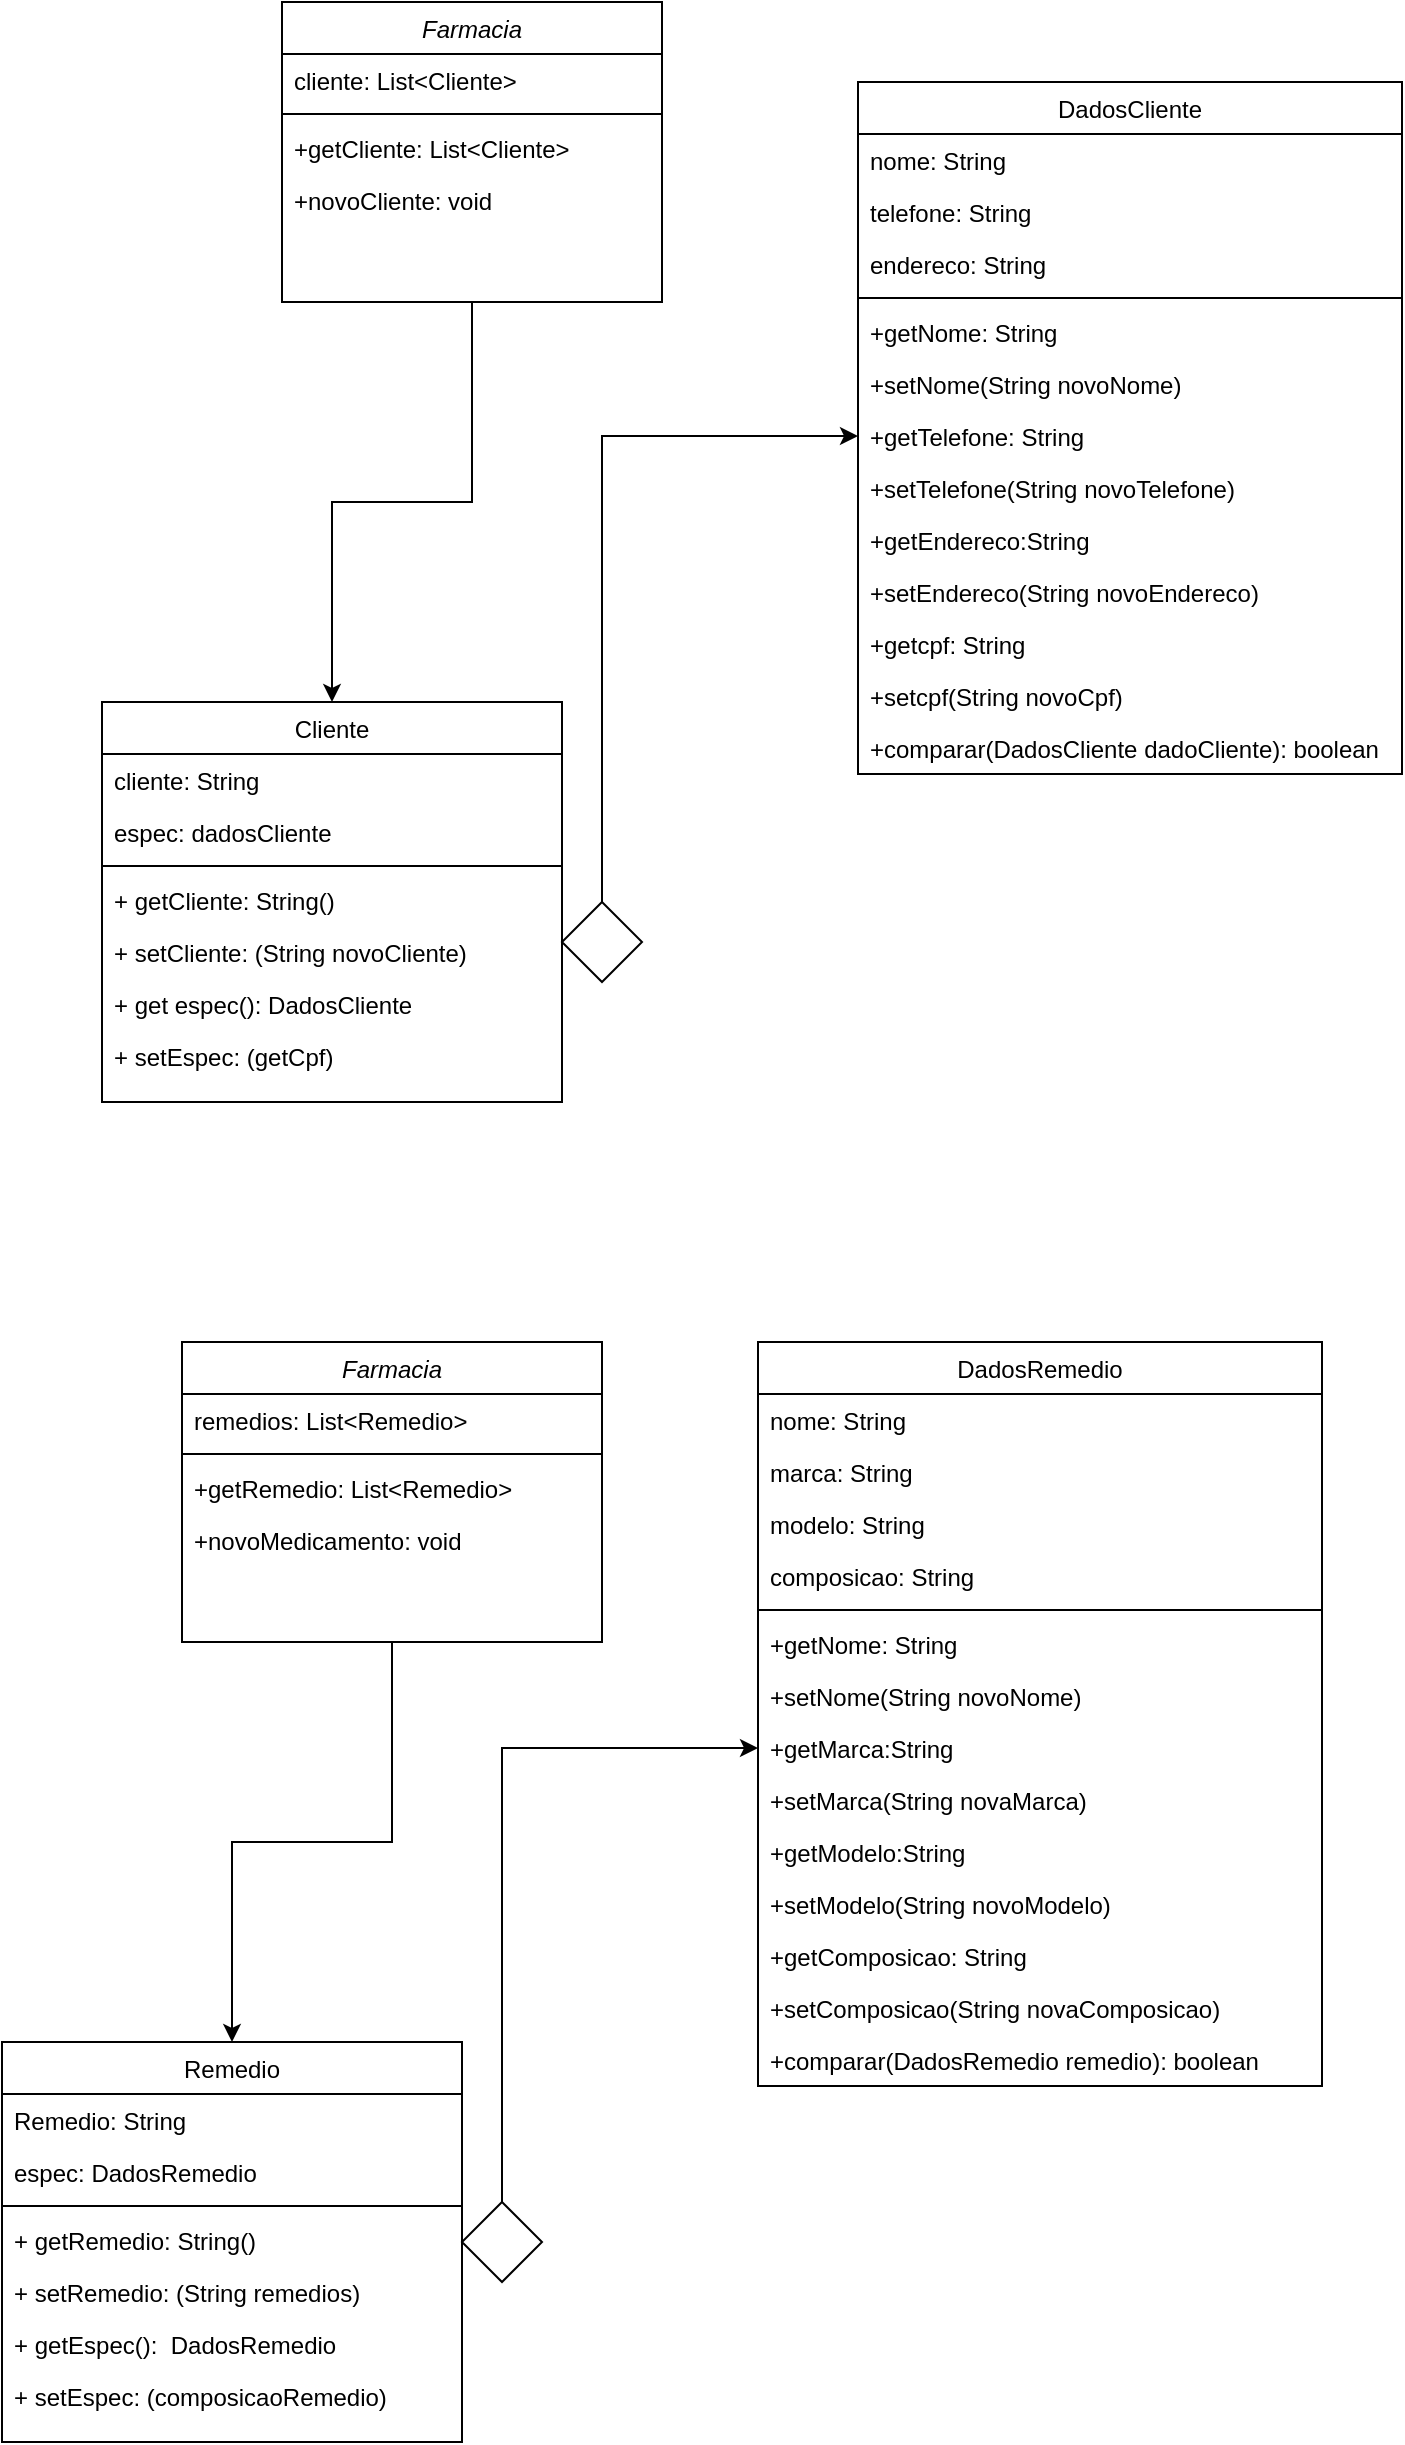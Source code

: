 <mxfile version="20.6.0" type="github">
  <diagram id="C5RBs43oDa-KdzZeNtuy" name="Page-1">
    <mxGraphModel dx="997" dy="559" grid="1" gridSize="10" guides="1" tooltips="1" connect="1" arrows="1" fold="1" page="1" pageScale="1" pageWidth="827" pageHeight="1169" math="0" shadow="0">
      <root>
        <mxCell id="WIyWlLk6GJQsqaUBKTNV-0" />
        <mxCell id="WIyWlLk6GJQsqaUBKTNV-1" parent="WIyWlLk6GJQsqaUBKTNV-0" />
        <mxCell id="He-j1hIllEus8yBhyn8U-4" style="edgeStyle=orthogonalEdgeStyle;rounded=0;orthogonalLoop=1;jettySize=auto;html=1;" parent="WIyWlLk6GJQsqaUBKTNV-1" source="zkfFHV4jXpPFQw0GAbJ--0" target="zkfFHV4jXpPFQw0GAbJ--6" edge="1">
          <mxGeometry relative="1" as="geometry" />
        </mxCell>
        <mxCell id="zkfFHV4jXpPFQw0GAbJ--0" value="Farmacia" style="swimlane;fontStyle=2;align=center;verticalAlign=top;childLayout=stackLayout;horizontal=1;startSize=26;horizontalStack=0;resizeParent=1;resizeLast=0;collapsible=1;marginBottom=0;rounded=0;shadow=0;strokeWidth=1;" parent="WIyWlLk6GJQsqaUBKTNV-1" vertex="1">
          <mxGeometry x="220" y="50" width="190" height="150" as="geometry">
            <mxRectangle x="230" y="140" width="160" height="26" as="alternateBounds" />
          </mxGeometry>
        </mxCell>
        <mxCell id="zkfFHV4jXpPFQw0GAbJ--1" value="cliente: List&lt;Cliente&gt;" style="text;align=left;verticalAlign=top;spacingLeft=4;spacingRight=4;overflow=hidden;rotatable=0;points=[[0,0.5],[1,0.5]];portConstraint=eastwest;" parent="zkfFHV4jXpPFQw0GAbJ--0" vertex="1">
          <mxGeometry y="26" width="190" height="26" as="geometry" />
        </mxCell>
        <mxCell id="zkfFHV4jXpPFQw0GAbJ--4" value="" style="line;html=1;strokeWidth=1;align=left;verticalAlign=middle;spacingTop=-1;spacingLeft=3;spacingRight=3;rotatable=0;labelPosition=right;points=[];portConstraint=eastwest;" parent="zkfFHV4jXpPFQw0GAbJ--0" vertex="1">
          <mxGeometry y="52" width="190" height="8" as="geometry" />
        </mxCell>
        <mxCell id="zkfFHV4jXpPFQw0GAbJ--5" value="+getCliente: List&lt;Cliente&gt;&#xa;" style="text;align=left;verticalAlign=top;spacingLeft=4;spacingRight=4;overflow=hidden;rotatable=0;points=[[0,0.5],[1,0.5]];portConstraint=eastwest;" parent="zkfFHV4jXpPFQw0GAbJ--0" vertex="1">
          <mxGeometry y="60" width="190" height="26" as="geometry" />
        </mxCell>
        <mxCell id="GU5w6g19oGpo73w7y9_c-10" value="+novoCliente: void" style="text;align=left;verticalAlign=top;spacingLeft=4;spacingRight=4;overflow=hidden;rotatable=0;points=[[0,0.5],[1,0.5]];portConstraint=eastwest;" parent="zkfFHV4jXpPFQw0GAbJ--0" vertex="1">
          <mxGeometry y="86" width="190" height="26" as="geometry" />
        </mxCell>
        <mxCell id="zkfFHV4jXpPFQw0GAbJ--6" value="Cliente&#xa;" style="swimlane;fontStyle=0;align=center;verticalAlign=top;childLayout=stackLayout;horizontal=1;startSize=26;horizontalStack=0;resizeParent=1;resizeLast=0;collapsible=1;marginBottom=0;rounded=0;shadow=0;strokeWidth=1;" parent="WIyWlLk6GJQsqaUBKTNV-1" vertex="1">
          <mxGeometry x="130" y="400" width="230" height="200" as="geometry">
            <mxRectangle x="130" y="380" width="160" height="26" as="alternateBounds" />
          </mxGeometry>
        </mxCell>
        <mxCell id="zkfFHV4jXpPFQw0GAbJ--7" value="cliente: String" style="text;align=left;verticalAlign=top;spacingLeft=4;spacingRight=4;overflow=hidden;rotatable=0;points=[[0,0.5],[1,0.5]];portConstraint=eastwest;" parent="zkfFHV4jXpPFQw0GAbJ--6" vertex="1">
          <mxGeometry y="26" width="230" height="26" as="geometry" />
        </mxCell>
        <mxCell id="zkfFHV4jXpPFQw0GAbJ--8" value="espec: dadosCliente" style="text;align=left;verticalAlign=top;spacingLeft=4;spacingRight=4;overflow=hidden;rotatable=0;points=[[0,0.5],[1,0.5]];portConstraint=eastwest;rounded=0;shadow=0;html=0;" parent="zkfFHV4jXpPFQw0GAbJ--6" vertex="1">
          <mxGeometry y="52" width="230" height="26" as="geometry" />
        </mxCell>
        <mxCell id="zkfFHV4jXpPFQw0GAbJ--9" value="" style="line;html=1;strokeWidth=1;align=left;verticalAlign=middle;spacingTop=-1;spacingLeft=3;spacingRight=3;rotatable=0;labelPosition=right;points=[];portConstraint=eastwest;" parent="zkfFHV4jXpPFQw0GAbJ--6" vertex="1">
          <mxGeometry y="78" width="230" height="8" as="geometry" />
        </mxCell>
        <mxCell id="zkfFHV4jXpPFQw0GAbJ--10" value="+ getCliente: String()" style="text;align=left;verticalAlign=top;spacingLeft=4;spacingRight=4;overflow=hidden;rotatable=0;points=[[0,0.5],[1,0.5]];portConstraint=eastwest;fontStyle=0;strokeColor=none;" parent="zkfFHV4jXpPFQw0GAbJ--6" vertex="1">
          <mxGeometry y="86" width="230" height="26" as="geometry" />
        </mxCell>
        <mxCell id="zkfFHV4jXpPFQw0GAbJ--11" value="+ setCliente: (String novoCliente)" style="text;align=left;verticalAlign=top;spacingLeft=4;spacingRight=4;overflow=hidden;rotatable=0;points=[[0,0.5],[1,0.5]];portConstraint=eastwest;" parent="zkfFHV4jXpPFQw0GAbJ--6" vertex="1">
          <mxGeometry y="112" width="230" height="26" as="geometry" />
        </mxCell>
        <mxCell id="GU5w6g19oGpo73w7y9_c-11" value="+ get espec(): DadosCliente" style="text;align=left;verticalAlign=top;spacingLeft=4;spacingRight=4;overflow=hidden;rotatable=0;points=[[0,0.5],[1,0.5]];portConstraint=eastwest;" parent="zkfFHV4jXpPFQw0GAbJ--6" vertex="1">
          <mxGeometry y="138" width="230" height="26" as="geometry" />
        </mxCell>
        <mxCell id="GU5w6g19oGpo73w7y9_c-12" value="+ setEspec: (getCpf)" style="text;align=left;verticalAlign=top;spacingLeft=4;spacingRight=4;overflow=hidden;rotatable=0;points=[[0,0.5],[1,0.5]];portConstraint=eastwest;" parent="zkfFHV4jXpPFQw0GAbJ--6" vertex="1">
          <mxGeometry y="164" width="230" height="26" as="geometry" />
        </mxCell>
        <mxCell id="zkfFHV4jXpPFQw0GAbJ--17" value="DadosCliente" style="swimlane;fontStyle=0;align=center;verticalAlign=top;childLayout=stackLayout;horizontal=1;startSize=26;horizontalStack=0;resizeParent=1;resizeLast=0;collapsible=1;marginBottom=0;rounded=0;shadow=0;strokeWidth=1;" parent="WIyWlLk6GJQsqaUBKTNV-1" vertex="1">
          <mxGeometry x="508" y="90" width="272" height="346" as="geometry">
            <mxRectangle x="550" y="140" width="160" height="26" as="alternateBounds" />
          </mxGeometry>
        </mxCell>
        <mxCell id="zkfFHV4jXpPFQw0GAbJ--18" value="nome: String" style="text;align=left;verticalAlign=top;spacingLeft=4;spacingRight=4;overflow=hidden;rotatable=0;points=[[0,0.5],[1,0.5]];portConstraint=eastwest;" parent="zkfFHV4jXpPFQw0GAbJ--17" vertex="1">
          <mxGeometry y="26" width="272" height="26" as="geometry" />
        </mxCell>
        <mxCell id="zkfFHV4jXpPFQw0GAbJ--19" value="telefone: String" style="text;align=left;verticalAlign=top;spacingLeft=4;spacingRight=4;overflow=hidden;rotatable=0;points=[[0,0.5],[1,0.5]];portConstraint=eastwest;rounded=0;shadow=0;html=0;" parent="zkfFHV4jXpPFQw0GAbJ--17" vertex="1">
          <mxGeometry y="52" width="272" height="26" as="geometry" />
        </mxCell>
        <mxCell id="zkfFHV4jXpPFQw0GAbJ--20" value="endereco: String" style="text;align=left;verticalAlign=top;spacingLeft=4;spacingRight=4;overflow=hidden;rotatable=0;points=[[0,0.5],[1,0.5]];portConstraint=eastwest;rounded=0;shadow=0;html=0;" parent="zkfFHV4jXpPFQw0GAbJ--17" vertex="1">
          <mxGeometry y="78" width="272" height="26" as="geometry" />
        </mxCell>
        <mxCell id="zkfFHV4jXpPFQw0GAbJ--23" value="" style="line;html=1;strokeWidth=1;align=left;verticalAlign=middle;spacingTop=-1;spacingLeft=3;spacingRight=3;rotatable=0;labelPosition=right;points=[];portConstraint=eastwest;" parent="zkfFHV4jXpPFQw0GAbJ--17" vertex="1">
          <mxGeometry y="104" width="272" height="8" as="geometry" />
        </mxCell>
        <mxCell id="zkfFHV4jXpPFQw0GAbJ--24" value="+getNome: String" style="text;align=left;verticalAlign=top;spacingLeft=4;spacingRight=4;overflow=hidden;rotatable=0;points=[[0,0.5],[1,0.5]];portConstraint=eastwest;" parent="zkfFHV4jXpPFQw0GAbJ--17" vertex="1">
          <mxGeometry y="112" width="272" height="26" as="geometry" />
        </mxCell>
        <mxCell id="zkfFHV4jXpPFQw0GAbJ--25" value="+setNome(String novoNome)" style="text;align=left;verticalAlign=top;spacingLeft=4;spacingRight=4;overflow=hidden;rotatable=0;points=[[0,0.5],[1,0.5]];portConstraint=eastwest;" parent="zkfFHV4jXpPFQw0GAbJ--17" vertex="1">
          <mxGeometry y="138" width="272" height="26" as="geometry" />
        </mxCell>
        <mxCell id="GU5w6g19oGpo73w7y9_c-13" value="+getTelefone: String" style="text;align=left;verticalAlign=top;spacingLeft=4;spacingRight=4;overflow=hidden;rotatable=0;points=[[0,0.5],[1,0.5]];portConstraint=eastwest;" parent="zkfFHV4jXpPFQw0GAbJ--17" vertex="1">
          <mxGeometry y="164" width="272" height="26" as="geometry" />
        </mxCell>
        <mxCell id="GU5w6g19oGpo73w7y9_c-14" value="+setTelefone(String novoTelefone)" style="text;align=left;verticalAlign=top;spacingLeft=4;spacingRight=4;overflow=hidden;rotatable=0;points=[[0,0.5],[1,0.5]];portConstraint=eastwest;" parent="zkfFHV4jXpPFQw0GAbJ--17" vertex="1">
          <mxGeometry y="190" width="272" height="26" as="geometry" />
        </mxCell>
        <mxCell id="GU5w6g19oGpo73w7y9_c-15" value="+getEndereco:String" style="text;align=left;verticalAlign=top;spacingLeft=4;spacingRight=4;overflow=hidden;rotatable=0;points=[[0,0.5],[1,0.5]];portConstraint=eastwest;" parent="zkfFHV4jXpPFQw0GAbJ--17" vertex="1">
          <mxGeometry y="216" width="272" height="26" as="geometry" />
        </mxCell>
        <mxCell id="GU5w6g19oGpo73w7y9_c-16" value="+setEndereco(String novoEndereco)" style="text;align=left;verticalAlign=top;spacingLeft=4;spacingRight=4;overflow=hidden;rotatable=0;points=[[0,0.5],[1,0.5]];portConstraint=eastwest;" parent="zkfFHV4jXpPFQw0GAbJ--17" vertex="1">
          <mxGeometry y="242" width="272" height="26" as="geometry" />
        </mxCell>
        <mxCell id="T74FsqCe4DenbxANkszZ-2" value="+getcpf: String" style="text;align=left;verticalAlign=top;spacingLeft=4;spacingRight=4;overflow=hidden;rotatable=0;points=[[0,0.5],[1,0.5]];portConstraint=eastwest;" vertex="1" parent="zkfFHV4jXpPFQw0GAbJ--17">
          <mxGeometry y="268" width="272" height="26" as="geometry" />
        </mxCell>
        <mxCell id="T74FsqCe4DenbxANkszZ-3" value="+setcpf(String novoCpf)" style="text;align=left;verticalAlign=top;spacingLeft=4;spacingRight=4;overflow=hidden;rotatable=0;points=[[0,0.5],[1,0.5]];portConstraint=eastwest;" vertex="1" parent="zkfFHV4jXpPFQw0GAbJ--17">
          <mxGeometry y="294" width="272" height="26" as="geometry" />
        </mxCell>
        <mxCell id="T74FsqCe4DenbxANkszZ-6" value="+comparar(DadosCliente dadoCliente): boolean" style="text;align=left;verticalAlign=top;spacingLeft=4;spacingRight=4;overflow=hidden;rotatable=0;points=[[0,0.5],[1,0.5]];portConstraint=eastwest;" vertex="1" parent="zkfFHV4jXpPFQw0GAbJ--17">
          <mxGeometry y="320" width="272" height="26" as="geometry" />
        </mxCell>
        <mxCell id="He-j1hIllEus8yBhyn8U-0" style="edgeStyle=orthogonalEdgeStyle;rounded=0;orthogonalLoop=1;jettySize=auto;html=1;entryX=0.5;entryY=0;entryDx=0;entryDy=0;" parent="WIyWlLk6GJQsqaUBKTNV-1" source="Z8qsxs5YyLEdX0_qyq7x-0" target="Z8qsxs5YyLEdX0_qyq7x-5" edge="1">
          <mxGeometry relative="1" as="geometry" />
        </mxCell>
        <mxCell id="Z8qsxs5YyLEdX0_qyq7x-0" value="Farmacia" style="swimlane;fontStyle=2;align=center;verticalAlign=top;childLayout=stackLayout;horizontal=1;startSize=26;horizontalStack=0;resizeParent=1;resizeLast=0;collapsible=1;marginBottom=0;rounded=0;shadow=0;strokeWidth=1;" parent="WIyWlLk6GJQsqaUBKTNV-1" vertex="1">
          <mxGeometry x="170" y="720" width="210" height="150" as="geometry">
            <mxRectangle x="230" y="140" width="160" height="26" as="alternateBounds" />
          </mxGeometry>
        </mxCell>
        <mxCell id="Z8qsxs5YyLEdX0_qyq7x-1" value="remedios: List&lt;Remedio&gt;" style="text;align=left;verticalAlign=top;spacingLeft=4;spacingRight=4;overflow=hidden;rotatable=0;points=[[0,0.5],[1,0.5]];portConstraint=eastwest;" parent="Z8qsxs5YyLEdX0_qyq7x-0" vertex="1">
          <mxGeometry y="26" width="210" height="26" as="geometry" />
        </mxCell>
        <mxCell id="Z8qsxs5YyLEdX0_qyq7x-2" value="" style="line;html=1;strokeWidth=1;align=left;verticalAlign=middle;spacingTop=-1;spacingLeft=3;spacingRight=3;rotatable=0;labelPosition=right;points=[];portConstraint=eastwest;" parent="Z8qsxs5YyLEdX0_qyq7x-0" vertex="1">
          <mxGeometry y="52" width="210" height="8" as="geometry" />
        </mxCell>
        <mxCell id="Z8qsxs5YyLEdX0_qyq7x-3" value="+getRemedio: List&lt;Remedio&gt;&#xa;" style="text;align=left;verticalAlign=top;spacingLeft=4;spacingRight=4;overflow=hidden;rotatable=0;points=[[0,0.5],[1,0.5]];portConstraint=eastwest;" parent="Z8qsxs5YyLEdX0_qyq7x-0" vertex="1">
          <mxGeometry y="60" width="210" height="26" as="geometry" />
        </mxCell>
        <mxCell id="Z8qsxs5YyLEdX0_qyq7x-4" value="+novoMedicamento: void" style="text;align=left;verticalAlign=top;spacingLeft=4;spacingRight=4;overflow=hidden;rotatable=0;points=[[0,0.5],[1,0.5]];portConstraint=eastwest;" parent="Z8qsxs5YyLEdX0_qyq7x-0" vertex="1">
          <mxGeometry y="86" width="210" height="26" as="geometry" />
        </mxCell>
        <mxCell id="Z8qsxs5YyLEdX0_qyq7x-5" value="Remedio" style="swimlane;fontStyle=0;align=center;verticalAlign=top;childLayout=stackLayout;horizontal=1;startSize=26;horizontalStack=0;resizeParent=1;resizeLast=0;collapsible=1;marginBottom=0;rounded=0;shadow=0;strokeWidth=1;" parent="WIyWlLk6GJQsqaUBKTNV-1" vertex="1">
          <mxGeometry x="80" y="1070" width="230" height="200" as="geometry">
            <mxRectangle x="130" y="380" width="160" height="26" as="alternateBounds" />
          </mxGeometry>
        </mxCell>
        <mxCell id="Z8qsxs5YyLEdX0_qyq7x-6" value="Remedio: String" style="text;align=left;verticalAlign=top;spacingLeft=4;spacingRight=4;overflow=hidden;rotatable=0;points=[[0,0.5],[1,0.5]];portConstraint=eastwest;" parent="Z8qsxs5YyLEdX0_qyq7x-5" vertex="1">
          <mxGeometry y="26" width="230" height="26" as="geometry" />
        </mxCell>
        <mxCell id="Z8qsxs5YyLEdX0_qyq7x-7" value="espec: DadosRemedio" style="text;align=left;verticalAlign=top;spacingLeft=4;spacingRight=4;overflow=hidden;rotatable=0;points=[[0,0.5],[1,0.5]];portConstraint=eastwest;rounded=0;shadow=0;html=0;" parent="Z8qsxs5YyLEdX0_qyq7x-5" vertex="1">
          <mxGeometry y="52" width="230" height="26" as="geometry" />
        </mxCell>
        <mxCell id="Z8qsxs5YyLEdX0_qyq7x-8" value="" style="line;html=1;strokeWidth=1;align=left;verticalAlign=middle;spacingTop=-1;spacingLeft=3;spacingRight=3;rotatable=0;labelPosition=right;points=[];portConstraint=eastwest;" parent="Z8qsxs5YyLEdX0_qyq7x-5" vertex="1">
          <mxGeometry y="78" width="230" height="8" as="geometry" />
        </mxCell>
        <mxCell id="Z8qsxs5YyLEdX0_qyq7x-9" value="+ getRemedio: String()" style="text;align=left;verticalAlign=top;spacingLeft=4;spacingRight=4;overflow=hidden;rotatable=0;points=[[0,0.5],[1,0.5]];portConstraint=eastwest;fontStyle=0;strokeColor=none;" parent="Z8qsxs5YyLEdX0_qyq7x-5" vertex="1">
          <mxGeometry y="86" width="230" height="26" as="geometry" />
        </mxCell>
        <mxCell id="Z8qsxs5YyLEdX0_qyq7x-10" value="+ setRemedio: (String remedios)" style="text;align=left;verticalAlign=top;spacingLeft=4;spacingRight=4;overflow=hidden;rotatable=0;points=[[0,0.5],[1,0.5]];portConstraint=eastwest;" parent="Z8qsxs5YyLEdX0_qyq7x-5" vertex="1">
          <mxGeometry y="112" width="230" height="26" as="geometry" />
        </mxCell>
        <mxCell id="Z8qsxs5YyLEdX0_qyq7x-11" value="+ getEspec():  DadosRemedio&#xa;" style="text;align=left;verticalAlign=top;spacingLeft=4;spacingRight=4;overflow=hidden;rotatable=0;points=[[0,0.5],[1,0.5]];portConstraint=eastwest;" parent="Z8qsxs5YyLEdX0_qyq7x-5" vertex="1">
          <mxGeometry y="138" width="230" height="26" as="geometry" />
        </mxCell>
        <mxCell id="Z8qsxs5YyLEdX0_qyq7x-12" value="+ setEspec: (composicaoRemedio)" style="text;align=left;verticalAlign=top;spacingLeft=4;spacingRight=4;overflow=hidden;rotatable=0;points=[[0,0.5],[1,0.5]];portConstraint=eastwest;" parent="Z8qsxs5YyLEdX0_qyq7x-5" vertex="1">
          <mxGeometry y="164" width="230" height="26" as="geometry" />
        </mxCell>
        <mxCell id="Z8qsxs5YyLEdX0_qyq7x-14" value="DadosRemedio" style="swimlane;fontStyle=0;align=center;verticalAlign=top;childLayout=stackLayout;horizontal=1;startSize=26;horizontalStack=0;resizeParent=1;resizeLast=0;collapsible=1;marginBottom=0;rounded=0;shadow=0;strokeWidth=1;" parent="WIyWlLk6GJQsqaUBKTNV-1" vertex="1">
          <mxGeometry x="458" y="720" width="282" height="372" as="geometry">
            <mxRectangle x="550" y="140" width="160" height="26" as="alternateBounds" />
          </mxGeometry>
        </mxCell>
        <mxCell id="Z8qsxs5YyLEdX0_qyq7x-26" value="nome: String" style="text;align=left;verticalAlign=top;spacingLeft=4;spacingRight=4;overflow=hidden;rotatable=0;points=[[0,0.5],[1,0.5]];portConstraint=eastwest;" parent="Z8qsxs5YyLEdX0_qyq7x-14" vertex="1">
          <mxGeometry y="26" width="282" height="26" as="geometry" />
        </mxCell>
        <mxCell id="Z8qsxs5YyLEdX0_qyq7x-15" value="marca: String" style="text;align=left;verticalAlign=top;spacingLeft=4;spacingRight=4;overflow=hidden;rotatable=0;points=[[0,0.5],[1,0.5]];portConstraint=eastwest;" parent="Z8qsxs5YyLEdX0_qyq7x-14" vertex="1">
          <mxGeometry y="52" width="282" height="26" as="geometry" />
        </mxCell>
        <mxCell id="Z8qsxs5YyLEdX0_qyq7x-16" value="modelo: String" style="text;align=left;verticalAlign=top;spacingLeft=4;spacingRight=4;overflow=hidden;rotatable=0;points=[[0,0.5],[1,0.5]];portConstraint=eastwest;rounded=0;shadow=0;html=0;" parent="Z8qsxs5YyLEdX0_qyq7x-14" vertex="1">
          <mxGeometry y="78" width="282" height="26" as="geometry" />
        </mxCell>
        <mxCell id="Z8qsxs5YyLEdX0_qyq7x-17" value="composicao: String" style="text;align=left;verticalAlign=top;spacingLeft=4;spacingRight=4;overflow=hidden;rotatable=0;points=[[0,0.5],[1,0.5]];portConstraint=eastwest;rounded=0;shadow=0;html=0;" parent="Z8qsxs5YyLEdX0_qyq7x-14" vertex="1">
          <mxGeometry y="104" width="282" height="26" as="geometry" />
        </mxCell>
        <mxCell id="Z8qsxs5YyLEdX0_qyq7x-18" value="" style="line;html=1;strokeWidth=1;align=left;verticalAlign=middle;spacingTop=-1;spacingLeft=3;spacingRight=3;rotatable=0;labelPosition=right;points=[];portConstraint=eastwest;" parent="Z8qsxs5YyLEdX0_qyq7x-14" vertex="1">
          <mxGeometry y="130" width="282" height="8" as="geometry" />
        </mxCell>
        <mxCell id="Z8qsxs5YyLEdX0_qyq7x-27" value="+getNome: String" style="text;align=left;verticalAlign=top;spacingLeft=4;spacingRight=4;overflow=hidden;rotatable=0;points=[[0,0.5],[1,0.5]];portConstraint=eastwest;" parent="Z8qsxs5YyLEdX0_qyq7x-14" vertex="1">
          <mxGeometry y="138" width="282" height="26" as="geometry" />
        </mxCell>
        <mxCell id="Z8qsxs5YyLEdX0_qyq7x-28" value="+setNome(String novoNome)" style="text;align=left;verticalAlign=top;spacingLeft=4;spacingRight=4;overflow=hidden;rotatable=0;points=[[0,0.5],[1,0.5]];portConstraint=eastwest;" parent="Z8qsxs5YyLEdX0_qyq7x-14" vertex="1">
          <mxGeometry y="164" width="282" height="26" as="geometry" />
        </mxCell>
        <mxCell id="Z8qsxs5YyLEdX0_qyq7x-19" value="+getMarca:String" style="text;align=left;verticalAlign=top;spacingLeft=4;spacingRight=4;overflow=hidden;rotatable=0;points=[[0,0.5],[1,0.5]];portConstraint=eastwest;" parent="Z8qsxs5YyLEdX0_qyq7x-14" vertex="1">
          <mxGeometry y="190" width="282" height="26" as="geometry" />
        </mxCell>
        <mxCell id="Z8qsxs5YyLEdX0_qyq7x-20" value="+setMarca(String novaMarca)" style="text;align=left;verticalAlign=top;spacingLeft=4;spacingRight=4;overflow=hidden;rotatable=0;points=[[0,0.5],[1,0.5]];portConstraint=eastwest;" parent="Z8qsxs5YyLEdX0_qyq7x-14" vertex="1">
          <mxGeometry y="216" width="282" height="26" as="geometry" />
        </mxCell>
        <mxCell id="Z8qsxs5YyLEdX0_qyq7x-21" value="+getModelo:String" style="text;align=left;verticalAlign=top;spacingLeft=4;spacingRight=4;overflow=hidden;rotatable=0;points=[[0,0.5],[1,0.5]];portConstraint=eastwest;" parent="Z8qsxs5YyLEdX0_qyq7x-14" vertex="1">
          <mxGeometry y="242" width="282" height="26" as="geometry" />
        </mxCell>
        <mxCell id="Z8qsxs5YyLEdX0_qyq7x-22" value="+setModelo(String novoModelo)" style="text;align=left;verticalAlign=top;spacingLeft=4;spacingRight=4;overflow=hidden;rotatable=0;points=[[0,0.5],[1,0.5]];portConstraint=eastwest;" parent="Z8qsxs5YyLEdX0_qyq7x-14" vertex="1">
          <mxGeometry y="268" width="282" height="26" as="geometry" />
        </mxCell>
        <mxCell id="Z8qsxs5YyLEdX0_qyq7x-23" value="+getComposicao: String" style="text;align=left;verticalAlign=top;spacingLeft=4;spacingRight=4;overflow=hidden;rotatable=0;points=[[0,0.5],[1,0.5]];portConstraint=eastwest;" parent="Z8qsxs5YyLEdX0_qyq7x-14" vertex="1">
          <mxGeometry y="294" width="282" height="26" as="geometry" />
        </mxCell>
        <mxCell id="Z8qsxs5YyLEdX0_qyq7x-24" value="+setComposicao(String novaComposicao)" style="text;align=left;verticalAlign=top;spacingLeft=4;spacingRight=4;overflow=hidden;rotatable=0;points=[[0,0.5],[1,0.5]];portConstraint=eastwest;" parent="Z8qsxs5YyLEdX0_qyq7x-14" vertex="1">
          <mxGeometry y="320" width="282" height="26" as="geometry" />
        </mxCell>
        <mxCell id="T74FsqCe4DenbxANkszZ-4" value="+comparar(DadosRemedio remedio): boolean" style="text;align=left;verticalAlign=top;spacingLeft=4;spacingRight=4;overflow=hidden;rotatable=0;points=[[0,0.5],[1,0.5]];portConstraint=eastwest;" vertex="1" parent="Z8qsxs5YyLEdX0_qyq7x-14">
          <mxGeometry y="346" width="282" height="26" as="geometry" />
        </mxCell>
        <mxCell id="He-j1hIllEus8yBhyn8U-3" style="edgeStyle=orthogonalEdgeStyle;rounded=0;orthogonalLoop=1;jettySize=auto;html=1;entryX=0;entryY=0.5;entryDx=0;entryDy=0;" parent="WIyWlLk6GJQsqaUBKTNV-1" source="He-j1hIllEus8yBhyn8U-1" target="Z8qsxs5YyLEdX0_qyq7x-19" edge="1">
          <mxGeometry relative="1" as="geometry" />
        </mxCell>
        <mxCell id="He-j1hIllEus8yBhyn8U-1" value="" style="rhombus;whiteSpace=wrap;html=1;" parent="WIyWlLk6GJQsqaUBKTNV-1" vertex="1">
          <mxGeometry x="310" y="1150" width="40" height="40" as="geometry" />
        </mxCell>
        <mxCell id="He-j1hIllEus8yBhyn8U-7" style="edgeStyle=orthogonalEdgeStyle;rounded=0;orthogonalLoop=1;jettySize=auto;html=1;entryX=0;entryY=0.5;entryDx=0;entryDy=0;" parent="WIyWlLk6GJQsqaUBKTNV-1" source="He-j1hIllEus8yBhyn8U-6" target="GU5w6g19oGpo73w7y9_c-13" edge="1">
          <mxGeometry relative="1" as="geometry" />
        </mxCell>
        <mxCell id="He-j1hIllEus8yBhyn8U-6" value="" style="rhombus;whiteSpace=wrap;html=1;" parent="WIyWlLk6GJQsqaUBKTNV-1" vertex="1">
          <mxGeometry x="360" y="500" width="40" height="40" as="geometry" />
        </mxCell>
      </root>
    </mxGraphModel>
  </diagram>
</mxfile>
